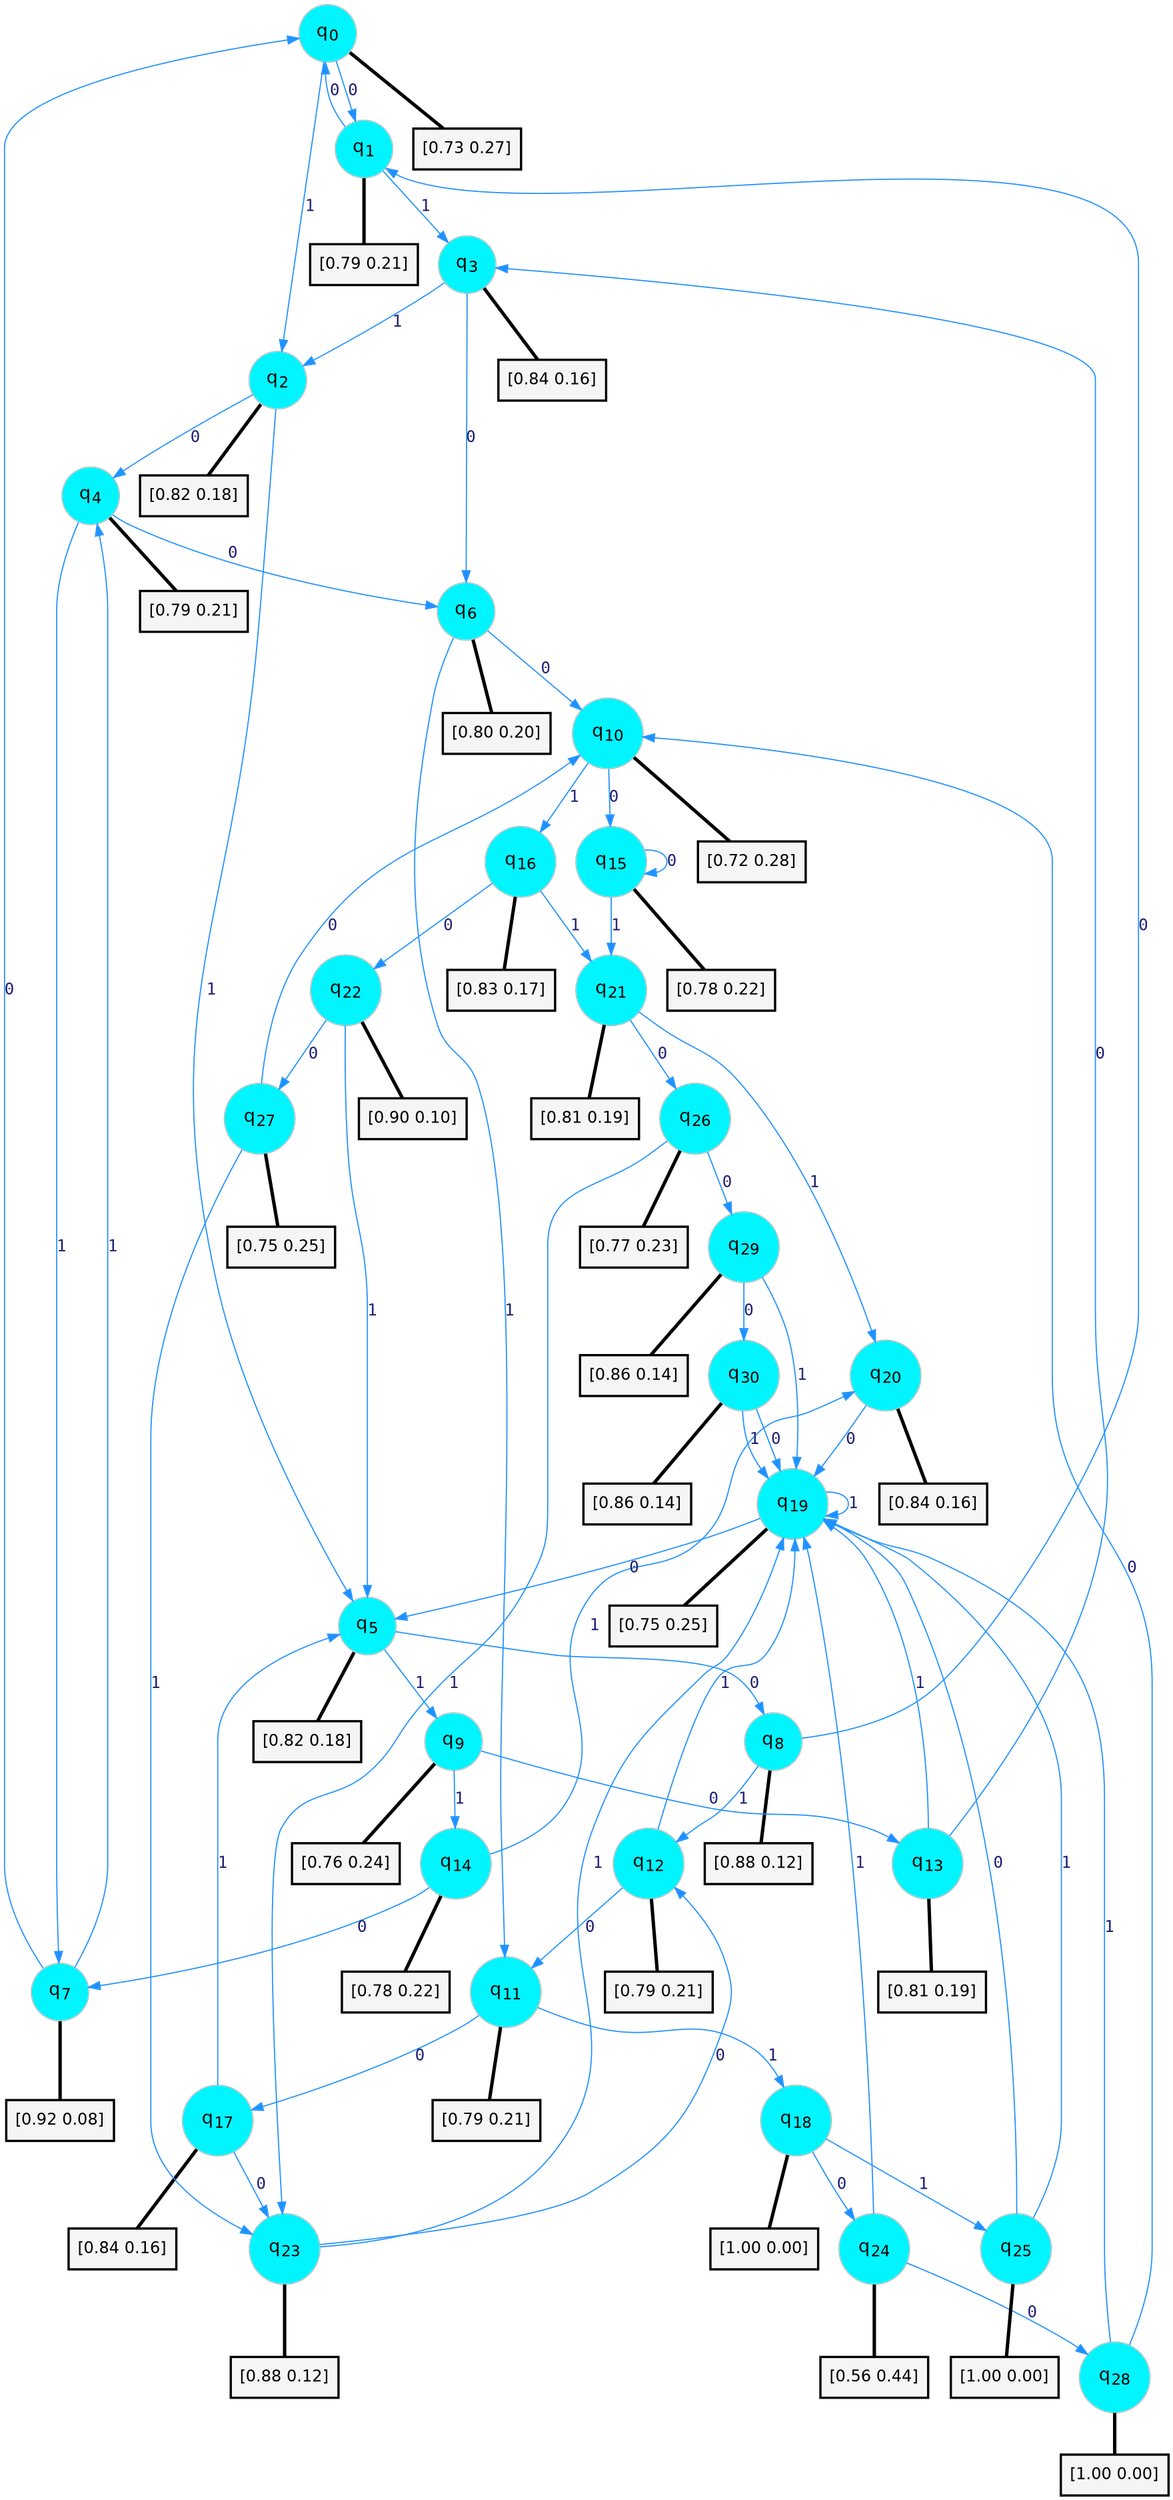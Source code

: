 digraph G {
graph [
bgcolor=transparent, dpi=300, rankdir=TD, size="40,25"];
node [
color=gray, fillcolor=turquoise1, fontcolor=black, fontname=Helvetica, fontsize=16, fontweight=bold, shape=circle, style=filled];
edge [
arrowsize=1, color=dodgerblue1, fontcolor=midnightblue, fontname=courier, fontweight=bold, penwidth=1, style=solid, weight=20];
0[label=<q<SUB>0</SUB>>];
1[label=<q<SUB>1</SUB>>];
2[label=<q<SUB>2</SUB>>];
3[label=<q<SUB>3</SUB>>];
4[label=<q<SUB>4</SUB>>];
5[label=<q<SUB>5</SUB>>];
6[label=<q<SUB>6</SUB>>];
7[label=<q<SUB>7</SUB>>];
8[label=<q<SUB>8</SUB>>];
9[label=<q<SUB>9</SUB>>];
10[label=<q<SUB>10</SUB>>];
11[label=<q<SUB>11</SUB>>];
12[label=<q<SUB>12</SUB>>];
13[label=<q<SUB>13</SUB>>];
14[label=<q<SUB>14</SUB>>];
15[label=<q<SUB>15</SUB>>];
16[label=<q<SUB>16</SUB>>];
17[label=<q<SUB>17</SUB>>];
18[label=<q<SUB>18</SUB>>];
19[label=<q<SUB>19</SUB>>];
20[label=<q<SUB>20</SUB>>];
21[label=<q<SUB>21</SUB>>];
22[label=<q<SUB>22</SUB>>];
23[label=<q<SUB>23</SUB>>];
24[label=<q<SUB>24</SUB>>];
25[label=<q<SUB>25</SUB>>];
26[label=<q<SUB>26</SUB>>];
27[label=<q<SUB>27</SUB>>];
28[label=<q<SUB>28</SUB>>];
29[label=<q<SUB>29</SUB>>];
30[label=<q<SUB>30</SUB>>];
31[label="[0.73 0.27]", shape=box,fontcolor=black, fontname=Helvetica, fontsize=14, penwidth=2, fillcolor=whitesmoke,color=black];
32[label="[0.79 0.21]", shape=box,fontcolor=black, fontname=Helvetica, fontsize=14, penwidth=2, fillcolor=whitesmoke,color=black];
33[label="[0.82 0.18]", shape=box,fontcolor=black, fontname=Helvetica, fontsize=14, penwidth=2, fillcolor=whitesmoke,color=black];
34[label="[0.84 0.16]", shape=box,fontcolor=black, fontname=Helvetica, fontsize=14, penwidth=2, fillcolor=whitesmoke,color=black];
35[label="[0.79 0.21]", shape=box,fontcolor=black, fontname=Helvetica, fontsize=14, penwidth=2, fillcolor=whitesmoke,color=black];
36[label="[0.82 0.18]", shape=box,fontcolor=black, fontname=Helvetica, fontsize=14, penwidth=2, fillcolor=whitesmoke,color=black];
37[label="[0.80 0.20]", shape=box,fontcolor=black, fontname=Helvetica, fontsize=14, penwidth=2, fillcolor=whitesmoke,color=black];
38[label="[0.92 0.08]", shape=box,fontcolor=black, fontname=Helvetica, fontsize=14, penwidth=2, fillcolor=whitesmoke,color=black];
39[label="[0.88 0.12]", shape=box,fontcolor=black, fontname=Helvetica, fontsize=14, penwidth=2, fillcolor=whitesmoke,color=black];
40[label="[0.76 0.24]", shape=box,fontcolor=black, fontname=Helvetica, fontsize=14, penwidth=2, fillcolor=whitesmoke,color=black];
41[label="[0.72 0.28]", shape=box,fontcolor=black, fontname=Helvetica, fontsize=14, penwidth=2, fillcolor=whitesmoke,color=black];
42[label="[0.79 0.21]", shape=box,fontcolor=black, fontname=Helvetica, fontsize=14, penwidth=2, fillcolor=whitesmoke,color=black];
43[label="[0.79 0.21]", shape=box,fontcolor=black, fontname=Helvetica, fontsize=14, penwidth=2, fillcolor=whitesmoke,color=black];
44[label="[0.81 0.19]", shape=box,fontcolor=black, fontname=Helvetica, fontsize=14, penwidth=2, fillcolor=whitesmoke,color=black];
45[label="[0.78 0.22]", shape=box,fontcolor=black, fontname=Helvetica, fontsize=14, penwidth=2, fillcolor=whitesmoke,color=black];
46[label="[0.78 0.22]", shape=box,fontcolor=black, fontname=Helvetica, fontsize=14, penwidth=2, fillcolor=whitesmoke,color=black];
47[label="[0.83 0.17]", shape=box,fontcolor=black, fontname=Helvetica, fontsize=14, penwidth=2, fillcolor=whitesmoke,color=black];
48[label="[0.84 0.16]", shape=box,fontcolor=black, fontname=Helvetica, fontsize=14, penwidth=2, fillcolor=whitesmoke,color=black];
49[label="[1.00 0.00]", shape=box,fontcolor=black, fontname=Helvetica, fontsize=14, penwidth=2, fillcolor=whitesmoke,color=black];
50[label="[0.75 0.25]", shape=box,fontcolor=black, fontname=Helvetica, fontsize=14, penwidth=2, fillcolor=whitesmoke,color=black];
51[label="[0.84 0.16]", shape=box,fontcolor=black, fontname=Helvetica, fontsize=14, penwidth=2, fillcolor=whitesmoke,color=black];
52[label="[0.81 0.19]", shape=box,fontcolor=black, fontname=Helvetica, fontsize=14, penwidth=2, fillcolor=whitesmoke,color=black];
53[label="[0.90 0.10]", shape=box,fontcolor=black, fontname=Helvetica, fontsize=14, penwidth=2, fillcolor=whitesmoke,color=black];
54[label="[0.88 0.12]", shape=box,fontcolor=black, fontname=Helvetica, fontsize=14, penwidth=2, fillcolor=whitesmoke,color=black];
55[label="[0.56 0.44]", shape=box,fontcolor=black, fontname=Helvetica, fontsize=14, penwidth=2, fillcolor=whitesmoke,color=black];
56[label="[1.00 0.00]", shape=box,fontcolor=black, fontname=Helvetica, fontsize=14, penwidth=2, fillcolor=whitesmoke,color=black];
57[label="[0.77 0.23]", shape=box,fontcolor=black, fontname=Helvetica, fontsize=14, penwidth=2, fillcolor=whitesmoke,color=black];
58[label="[0.75 0.25]", shape=box,fontcolor=black, fontname=Helvetica, fontsize=14, penwidth=2, fillcolor=whitesmoke,color=black];
59[label="[1.00 0.00]", shape=box,fontcolor=black, fontname=Helvetica, fontsize=14, penwidth=2, fillcolor=whitesmoke,color=black];
60[label="[0.86 0.14]", shape=box,fontcolor=black, fontname=Helvetica, fontsize=14, penwidth=2, fillcolor=whitesmoke,color=black];
61[label="[0.86 0.14]", shape=box,fontcolor=black, fontname=Helvetica, fontsize=14, penwidth=2, fillcolor=whitesmoke,color=black];
0->1 [label=0];
0->2 [label=1];
0->31 [arrowhead=none, penwidth=3,color=black];
1->0 [label=0];
1->3 [label=1];
1->32 [arrowhead=none, penwidth=3,color=black];
2->4 [label=0];
2->5 [label=1];
2->33 [arrowhead=none, penwidth=3,color=black];
3->6 [label=0];
3->2 [label=1];
3->34 [arrowhead=none, penwidth=3,color=black];
4->6 [label=0];
4->7 [label=1];
4->35 [arrowhead=none, penwidth=3,color=black];
5->8 [label=0];
5->9 [label=1];
5->36 [arrowhead=none, penwidth=3,color=black];
6->10 [label=0];
6->11 [label=1];
6->37 [arrowhead=none, penwidth=3,color=black];
7->0 [label=0];
7->4 [label=1];
7->38 [arrowhead=none, penwidth=3,color=black];
8->1 [label=0];
8->12 [label=1];
8->39 [arrowhead=none, penwidth=3,color=black];
9->13 [label=0];
9->14 [label=1];
9->40 [arrowhead=none, penwidth=3,color=black];
10->15 [label=0];
10->16 [label=1];
10->41 [arrowhead=none, penwidth=3,color=black];
11->17 [label=0];
11->18 [label=1];
11->42 [arrowhead=none, penwidth=3,color=black];
12->11 [label=0];
12->19 [label=1];
12->43 [arrowhead=none, penwidth=3,color=black];
13->3 [label=0];
13->19 [label=1];
13->44 [arrowhead=none, penwidth=3,color=black];
14->7 [label=0];
14->20 [label=1];
14->45 [arrowhead=none, penwidth=3,color=black];
15->15 [label=0];
15->21 [label=1];
15->46 [arrowhead=none, penwidth=3,color=black];
16->22 [label=0];
16->21 [label=1];
16->47 [arrowhead=none, penwidth=3,color=black];
17->23 [label=0];
17->5 [label=1];
17->48 [arrowhead=none, penwidth=3,color=black];
18->24 [label=0];
18->25 [label=1];
18->49 [arrowhead=none, penwidth=3,color=black];
19->5 [label=0];
19->19 [label=1];
19->50 [arrowhead=none, penwidth=3,color=black];
20->19 [label=0];
20->51 [arrowhead=none, penwidth=3,color=black];
21->26 [label=0];
21->20 [label=1];
21->52 [arrowhead=none, penwidth=3,color=black];
22->27 [label=0];
22->5 [label=1];
22->53 [arrowhead=none, penwidth=3,color=black];
23->12 [label=0];
23->19 [label=1];
23->54 [arrowhead=none, penwidth=3,color=black];
24->28 [label=0];
24->19 [label=1];
24->55 [arrowhead=none, penwidth=3,color=black];
25->19 [label=0];
25->19 [label=1];
25->56 [arrowhead=none, penwidth=3,color=black];
26->29 [label=0];
26->23 [label=1];
26->57 [arrowhead=none, penwidth=3,color=black];
27->10 [label=0];
27->23 [label=1];
27->58 [arrowhead=none, penwidth=3,color=black];
28->10 [label=0];
28->19 [label=1];
28->59 [arrowhead=none, penwidth=3,color=black];
29->30 [label=0];
29->19 [label=1];
29->60 [arrowhead=none, penwidth=3,color=black];
30->19 [label=0];
30->19 [label=1];
30->61 [arrowhead=none, penwidth=3,color=black];
}
